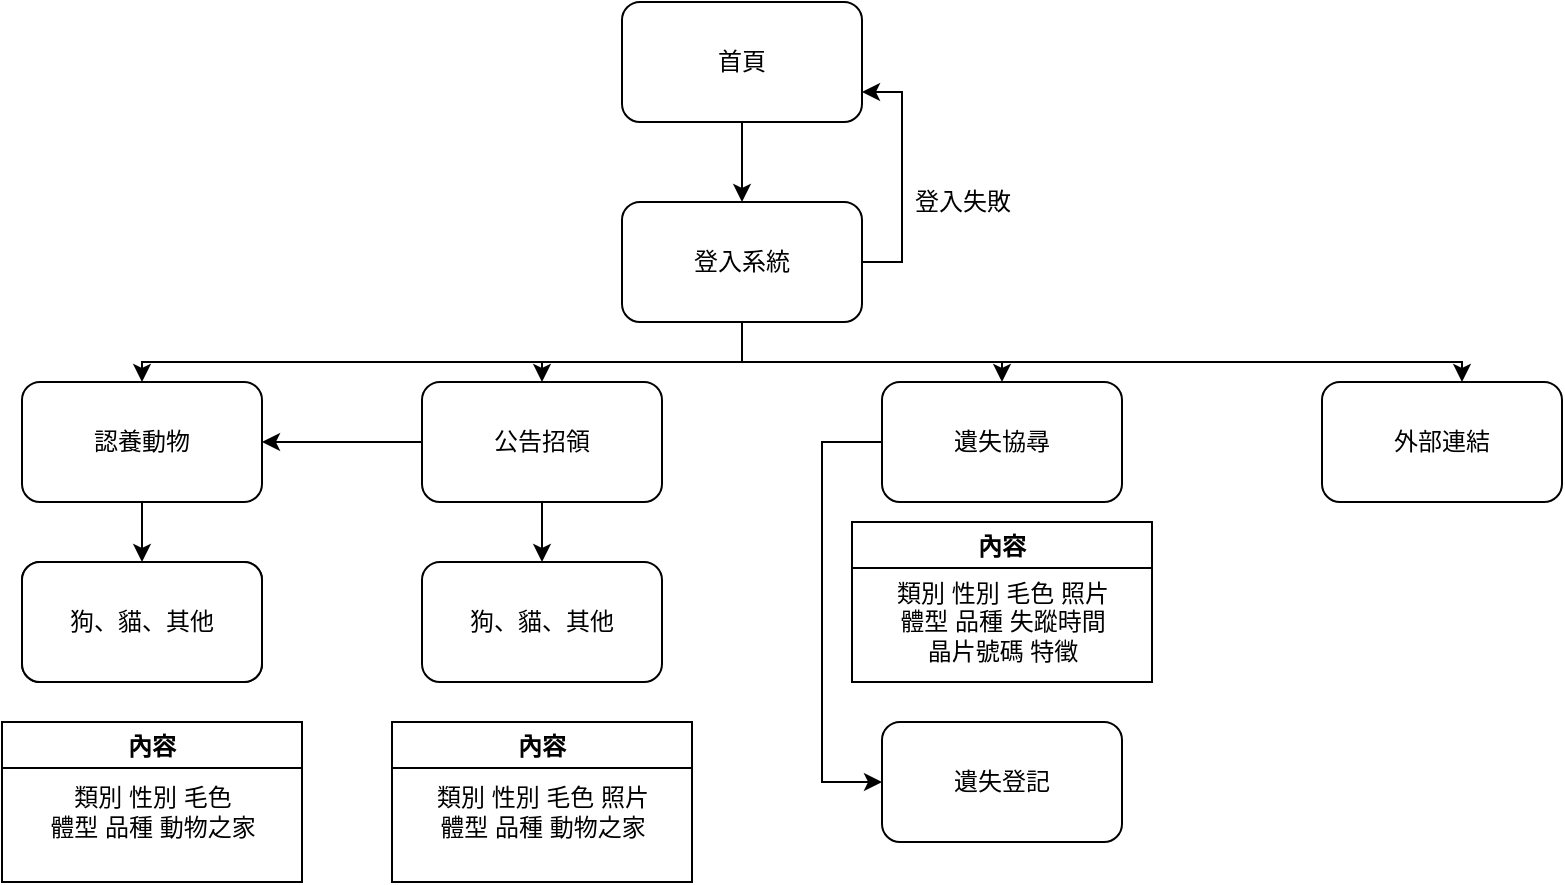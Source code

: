 <mxfile>
    <diagram id="CypaR-xeO_n1jcAEBoC6" name="第1頁">
        <mxGraphModel dx="1026" dy="617" grid="1" gridSize="10" guides="1" tooltips="1" connect="1" arrows="1" fold="1" page="1" pageScale="1" pageWidth="827" pageHeight="1169" math="0" shadow="0">
            <root>
                <mxCell id="0"/>
                <mxCell id="1" parent="0"/>
                <mxCell id="paJvAujb9Q9d58m82h-k-3" value="" style="edgeStyle=orthogonalEdgeStyle;rounded=0;orthogonalLoop=1;jettySize=auto;html=1;" parent="1" source="paJvAujb9Q9d58m82h-k-1" target="paJvAujb9Q9d58m82h-k-2" edge="1">
                    <mxGeometry relative="1" as="geometry"/>
                </mxCell>
                <mxCell id="paJvAujb9Q9d58m82h-k-1" value="首頁" style="rounded=1;whiteSpace=wrap;html=1;" parent="1" vertex="1">
                    <mxGeometry x="330" y="30" width="120" height="60" as="geometry"/>
                </mxCell>
                <mxCell id="paJvAujb9Q9d58m82h-k-4" style="edgeStyle=orthogonalEdgeStyle;rounded=0;orthogonalLoop=1;jettySize=auto;html=1;entryX=1;entryY=0.75;entryDx=0;entryDy=0;" parent="1" source="paJvAujb9Q9d58m82h-k-2" target="paJvAujb9Q9d58m82h-k-1" edge="1">
                    <mxGeometry relative="1" as="geometry">
                        <mxPoint x="500" y="60" as="targetPoint"/>
                        <Array as="points">
                            <mxPoint x="470" y="160"/>
                            <mxPoint x="470" y="75"/>
                        </Array>
                    </mxGeometry>
                </mxCell>
                <mxCell id="paJvAujb9Q9d58m82h-k-12" value="" style="edgeStyle=orthogonalEdgeStyle;rounded=0;orthogonalLoop=1;jettySize=auto;html=1;" parent="1" source="paJvAujb9Q9d58m82h-k-2" edge="1">
                    <mxGeometry relative="1" as="geometry">
                        <mxPoint x="90" y="220" as="targetPoint"/>
                        <Array as="points">
                            <mxPoint x="390" y="210"/>
                            <mxPoint x="90" y="210"/>
                            <mxPoint x="90" y="220"/>
                        </Array>
                    </mxGeometry>
                </mxCell>
                <mxCell id="paJvAujb9Q9d58m82h-k-14" value="" style="edgeStyle=orthogonalEdgeStyle;rounded=0;orthogonalLoop=1;jettySize=auto;html=1;" parent="1" source="paJvAujb9Q9d58m82h-k-2" edge="1">
                    <mxGeometry relative="1" as="geometry">
                        <mxPoint x="290" y="220" as="targetPoint"/>
                        <Array as="points">
                            <mxPoint x="390" y="210"/>
                            <mxPoint x="290" y="210"/>
                            <mxPoint x="290" y="220"/>
                        </Array>
                    </mxGeometry>
                </mxCell>
                <mxCell id="paJvAujb9Q9d58m82h-k-16" style="edgeStyle=orthogonalEdgeStyle;rounded=0;orthogonalLoop=1;jettySize=auto;html=1;" parent="1" source="paJvAujb9Q9d58m82h-k-2" edge="1">
                    <mxGeometry relative="1" as="geometry">
                        <mxPoint x="520" y="220" as="targetPoint"/>
                        <Array as="points">
                            <mxPoint x="390" y="210"/>
                            <mxPoint x="520" y="210"/>
                        </Array>
                    </mxGeometry>
                </mxCell>
                <mxCell id="paJvAujb9Q9d58m82h-k-18" style="edgeStyle=orthogonalEdgeStyle;rounded=0;orthogonalLoop=1;jettySize=auto;html=1;" parent="1" source="paJvAujb9Q9d58m82h-k-2" target="paJvAujb9Q9d58m82h-k-11" edge="1">
                    <mxGeometry relative="1" as="geometry">
                        <Array as="points">
                            <mxPoint x="390" y="210"/>
                            <mxPoint x="750" y="210"/>
                        </Array>
                    </mxGeometry>
                </mxCell>
                <mxCell id="paJvAujb9Q9d58m82h-k-2" value="登入系統" style="rounded=1;whiteSpace=wrap;html=1;" parent="1" vertex="1">
                    <mxGeometry x="330" y="130" width="120" height="60" as="geometry"/>
                </mxCell>
                <mxCell id="paJvAujb9Q9d58m82h-k-5" value="登入失敗" style="text;html=1;resizable=0;autosize=1;align=center;verticalAlign=middle;points=[];fillColor=none;strokeColor=none;rounded=0;" parent="1" vertex="1">
                    <mxGeometry x="465" y="115" width="70" height="30" as="geometry"/>
                </mxCell>
                <mxCell id="paJvAujb9Q9d58m82h-k-20" value="" style="edgeStyle=orthogonalEdgeStyle;rounded=0;orthogonalLoop=1;jettySize=auto;html=1;" parent="1" source="paJvAujb9Q9d58m82h-k-8" target="paJvAujb9Q9d58m82h-k-19" edge="1">
                    <mxGeometry relative="1" as="geometry">
                        <Array as="points">
                            <mxPoint x="90" y="290"/>
                            <mxPoint x="90" y="290"/>
                        </Array>
                    </mxGeometry>
                </mxCell>
                <mxCell id="paJvAujb9Q9d58m82h-k-8" value="認養動物" style="rounded=1;whiteSpace=wrap;html=1;" parent="1" vertex="1">
                    <mxGeometry x="30" y="220" width="120" height="60" as="geometry"/>
                </mxCell>
                <mxCell id="paJvAujb9Q9d58m82h-k-29" value="" style="edgeStyle=orthogonalEdgeStyle;rounded=0;orthogonalLoop=1;jettySize=auto;html=1;" parent="1" source="paJvAujb9Q9d58m82h-k-9" target="paJvAujb9Q9d58m82h-k-28" edge="1">
                    <mxGeometry relative="1" as="geometry"/>
                </mxCell>
                <mxCell id="18" value="" style="edgeStyle=none;html=1;" edge="1" parent="1" source="paJvAujb9Q9d58m82h-k-9" target="paJvAujb9Q9d58m82h-k-8">
                    <mxGeometry relative="1" as="geometry"/>
                </mxCell>
                <mxCell id="paJvAujb9Q9d58m82h-k-9" value="公告招領" style="rounded=1;whiteSpace=wrap;html=1;" parent="1" vertex="1">
                    <mxGeometry x="230" y="220" width="120" height="60" as="geometry"/>
                </mxCell>
                <mxCell id="paJvAujb9Q9d58m82h-k-35" value="" style="edgeStyle=orthogonalEdgeStyle;rounded=0;orthogonalLoop=1;jettySize=auto;html=1;entryX=0;entryY=0.5;entryDx=0;entryDy=0;" parent="1" source="paJvAujb9Q9d58m82h-k-10" target="paJvAujb9Q9d58m82h-k-36" edge="1">
                    <mxGeometry relative="1" as="geometry">
                        <mxPoint x="460" y="410" as="targetPoint"/>
                        <Array as="points">
                            <mxPoint x="430" y="250"/>
                            <mxPoint x="430" y="420"/>
                        </Array>
                    </mxGeometry>
                </mxCell>
                <mxCell id="paJvAujb9Q9d58m82h-k-10" value="遺失協尋" style="rounded=1;whiteSpace=wrap;html=1;" parent="1" vertex="1">
                    <mxGeometry x="460" y="220" width="120" height="60" as="geometry"/>
                </mxCell>
                <mxCell id="paJvAujb9Q9d58m82h-k-11" value="外部連結" style="rounded=1;whiteSpace=wrap;html=1;" parent="1" vertex="1">
                    <mxGeometry x="680" y="220" width="120" height="60" as="geometry"/>
                </mxCell>
                <mxCell id="paJvAujb9Q9d58m82h-k-19" value="狗、貓、其他" style="rounded=1;whiteSpace=wrap;html=1;" parent="1" vertex="1">
                    <mxGeometry x="30" y="310" width="120" height="60" as="geometry"/>
                </mxCell>
                <mxCell id="paJvAujb9Q9d58m82h-k-23" value="內容" style="swimlane;" parent="1" vertex="1">
                    <mxGeometry x="20" y="390" width="150" height="80" as="geometry"/>
                </mxCell>
                <mxCell id="paJvAujb9Q9d58m82h-k-24" value="類別 性別 毛色 &lt;br&gt;體型 品種 動物之家" style="text;html=1;align=center;verticalAlign=middle;resizable=0;points=[];autosize=1;strokeColor=none;fillColor=none;" parent="paJvAujb9Q9d58m82h-k-23" vertex="1">
                    <mxGeometry x="10" y="25" width="130" height="40" as="geometry"/>
                </mxCell>
                <mxCell id="paJvAujb9Q9d58m82h-k-27" value="狗、貓、其他" style="rounded=1;whiteSpace=wrap;html=1;" parent="1" vertex="1">
                    <mxGeometry x="30" y="310" width="120" height="60" as="geometry"/>
                </mxCell>
                <mxCell id="paJvAujb9Q9d58m82h-k-28" value="狗、貓、其他" style="rounded=1;whiteSpace=wrap;html=1;" parent="1" vertex="1">
                    <mxGeometry x="230" y="310" width="120" height="60" as="geometry"/>
                </mxCell>
                <mxCell id="paJvAujb9Q9d58m82h-k-30" value="內容" style="swimlane;" parent="1" vertex="1">
                    <mxGeometry x="215" y="390" width="150" height="80" as="geometry"/>
                </mxCell>
                <mxCell id="paJvAujb9Q9d58m82h-k-31" value="類別 性別 毛色 照片&lt;br&gt;體型 品種 動物之家" style="text;html=1;align=center;verticalAlign=middle;resizable=0;points=[];autosize=1;strokeColor=none;fillColor=none;" parent="paJvAujb9Q9d58m82h-k-30" vertex="1">
                    <mxGeometry x="10" y="25" width="130" height="40" as="geometry"/>
                </mxCell>
                <mxCell id="paJvAujb9Q9d58m82h-k-33" value="內容" style="swimlane;" parent="1" vertex="1">
                    <mxGeometry x="445" y="290" width="150" height="80" as="geometry"/>
                </mxCell>
                <mxCell id="paJvAujb9Q9d58m82h-k-34" value="類別 性別 毛色 照片&lt;br&gt;體型 品種 失蹤時間&lt;br&gt;晶片號碼 特徵" style="text;html=1;align=center;verticalAlign=middle;resizable=0;points=[];autosize=1;strokeColor=none;fillColor=none;" parent="paJvAujb9Q9d58m82h-k-33" vertex="1">
                    <mxGeometry x="10" y="20" width="130" height="60" as="geometry"/>
                </mxCell>
                <mxCell id="paJvAujb9Q9d58m82h-k-36" value="遺失登記" style="rounded=1;whiteSpace=wrap;html=1;" parent="1" vertex="1">
                    <mxGeometry x="460" y="390" width="120" height="60" as="geometry"/>
                </mxCell>
            </root>
        </mxGraphModel>
    </diagram>
</mxfile>